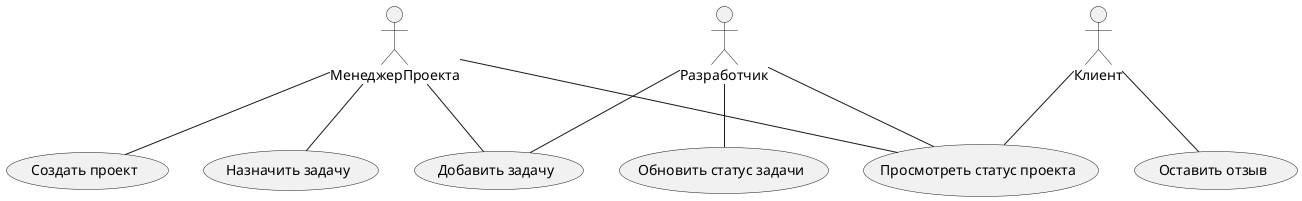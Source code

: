 @startuml

actor МенеджерПроекта as ProjectManager
actor Разработчик as Developer
actor Клиент as Client

usecase "Создать проект" as UC1
usecase "Добавить задачу" as UC2
usecase "Назначить задачу" as UC3
usecase "Обновить статус задачи" as UC4
usecase "Просмотреть статус проекта" as UC5
usecase "Оставить отзыв" as UC6

ProjectManager -- UC1
ProjectManager -- UC2
ProjectManager -- UC3
ProjectManager -- UC5

Developer -- UC2
Developer -- UC4
Developer -- UC5

Client -- UC5
Client -- UC6

@enduml

